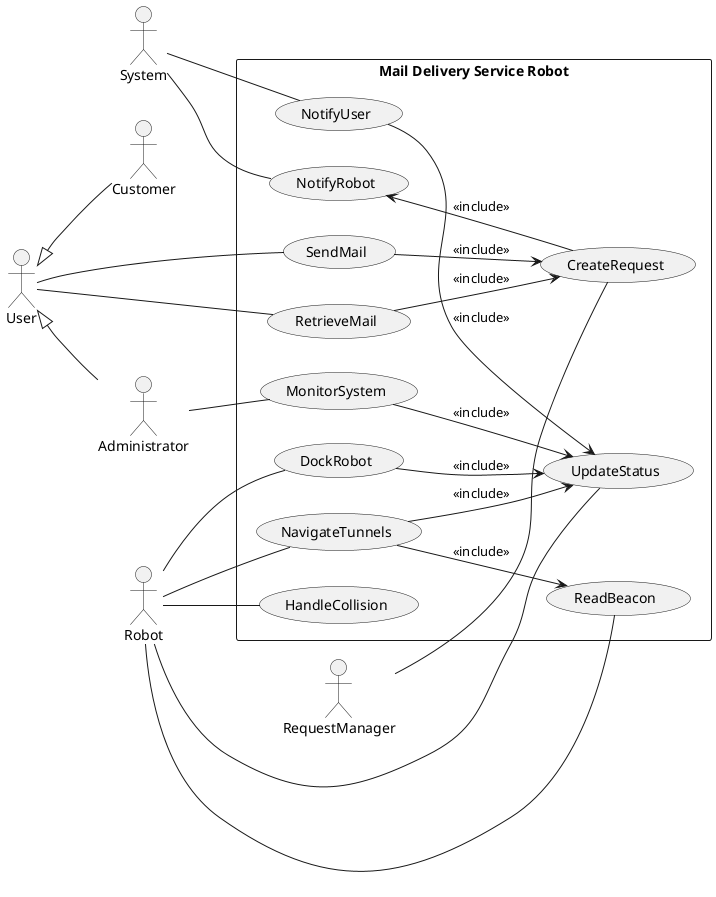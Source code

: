 @@startuml use_case_diagram

User <|-- Administrator
User <|-- Customer



rectangle Mail<U+0020>Delivery<U+0020>Service<U+0020>Robot {
    left to right direction
    together {
    usecase SendMail
    usecase RetrieveMail
    usecase NotifyRobot
    usecase MonitorSystem
    }
    usecase ReadBeacon
    usecase NotifyUser
    usecase NavigateTunnels
    usecase DockRobot
    usecase UpdateStatus
    usecase HandleCollision
    usecase CreateRequest
    usecase NotifyUser
    
    
    SendMail --> CreateRequest : <<include>>
    RetrieveMail --> CreateRequest : <<include>>
    CreateRequest --> NotifyRobot : <<include>>
    MonitorSystem --> UpdateStatus : <<include>>
    NotifyUser --> UpdateStatus : <<include>>
    NavigateTunnels --> ReadBeacon : <<include>>
    NavigateTunnels --> UpdateStatus : <<include>>
    DockRobot --> UpdateStatus : <<include>>


}
actor Robot
actor RequestManager
actor System

RequestManager -- CreateRequest
User -- SendMail
User -- RetrieveMail
Administrator -- MonitorSystem
System -- NotifyRobot
System -- NotifyUser
Robot -- NavigateTunnels
Robot -- ReadBeacon
Robot -- DockRobot
Robot -- HandleCollision
Robot -- UpdateStatus
@@enduml
